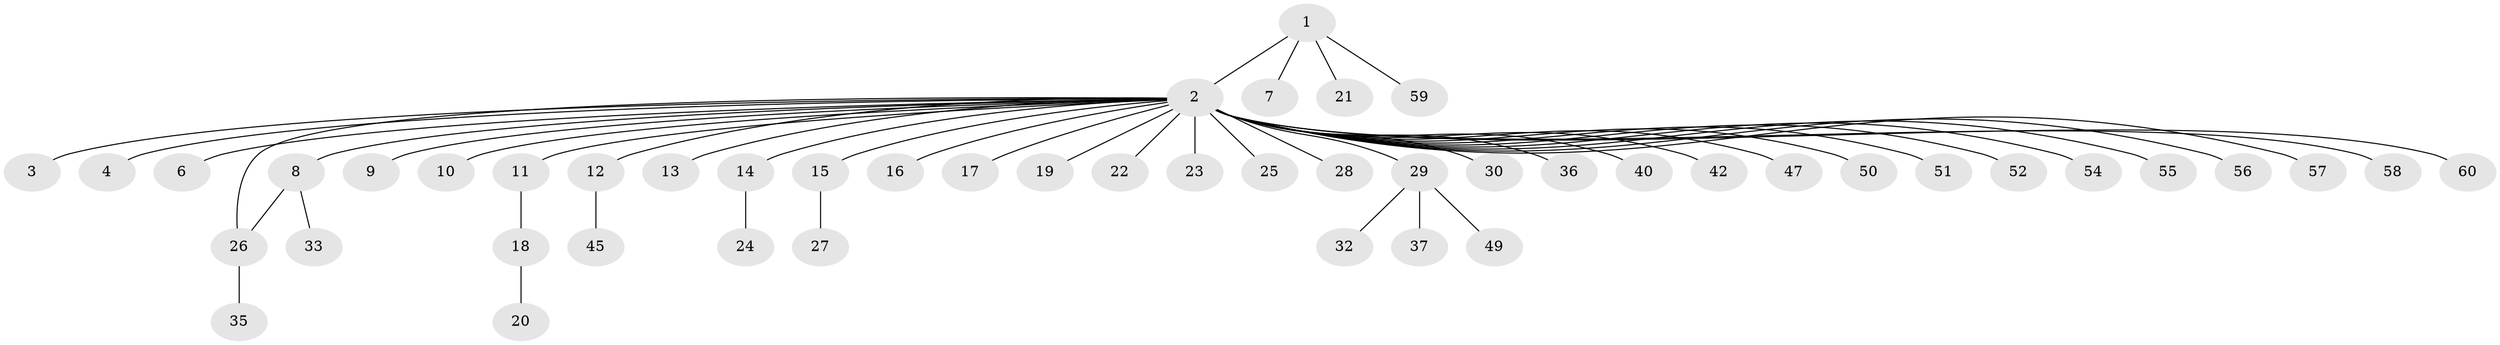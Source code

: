 // Generated by graph-tools (version 1.1) at 2025/51/02/27/25 19:51:58]
// undirected, 49 vertices, 49 edges
graph export_dot {
graph [start="1"]
  node [color=gray90,style=filled];
  1 [super="+44"];
  2 [super="+5"];
  3;
  4;
  6;
  7;
  8 [super="+41"];
  9 [super="+34"];
  10;
  11;
  12;
  13 [super="+38"];
  14 [super="+61"];
  15;
  16;
  17 [super="+31"];
  18 [super="+43"];
  19;
  20;
  21;
  22;
  23;
  24;
  25 [super="+53"];
  26 [super="+39"];
  27;
  28;
  29 [super="+46"];
  30;
  32;
  33;
  35;
  36;
  37;
  40 [super="+48"];
  42;
  45;
  47;
  49;
  50;
  51;
  52;
  54;
  55;
  56;
  57;
  58;
  59;
  60;
  1 -- 2;
  1 -- 7;
  1 -- 21;
  1 -- 59;
  2 -- 3;
  2 -- 4;
  2 -- 8 [weight=2];
  2 -- 9;
  2 -- 11;
  2 -- 13;
  2 -- 15;
  2 -- 17;
  2 -- 22;
  2 -- 23;
  2 -- 25;
  2 -- 26;
  2 -- 29;
  2 -- 30;
  2 -- 40;
  2 -- 47;
  2 -- 50;
  2 -- 51;
  2 -- 52;
  2 -- 55;
  2 -- 56;
  2 -- 57;
  2 -- 58;
  2 -- 36;
  2 -- 6;
  2 -- 10;
  2 -- 42;
  2 -- 12;
  2 -- 28;
  2 -- 14;
  2 -- 16;
  2 -- 19;
  2 -- 54;
  2 -- 60;
  8 -- 33;
  8 -- 26;
  11 -- 18;
  12 -- 45;
  14 -- 24;
  15 -- 27;
  18 -- 20;
  26 -- 35;
  29 -- 32;
  29 -- 37;
  29 -- 49;
}
